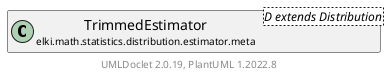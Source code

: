 @startuml
    remove .*\.(Instance|Par|Parameterizer|Factory)$
    set namespaceSeparator none
    hide empty fields
    hide empty methods

    class "<size:14>TrimmedEstimator.Par\n<size:10>elki.math.statistics.distribution.estimator.meta" as elki.math.statistics.distribution.estimator.meta.TrimmedEstimator.Par<D extends Distribution> {
        {static} +INNER_ID: OptionID
        {static} +TRIM_ID: OptionID
        -inner: DistributionEstimator<D extends Distribution>
        -trim: double
        +configure(Parameterization): void
        +make(): TrimmedEstimator<D extends Distribution>
    }

    interface "<size:14>Parameterizer\n<size:10>elki.utilities.optionhandling" as elki.utilities.optionhandling.Parameterizer [[../../../../../utilities/optionhandling/Parameterizer.html]] {
        {abstract} +make(): Object
    }
    class "<size:14>TrimmedEstimator\n<size:10>elki.math.statistics.distribution.estimator.meta" as elki.math.statistics.distribution.estimator.meta.TrimmedEstimator<D extends Distribution> [[TrimmedEstimator.html]]

    elki.utilities.optionhandling.Parameterizer <|.. elki.math.statistics.distribution.estimator.meta.TrimmedEstimator.Par
    elki.math.statistics.distribution.estimator.meta.TrimmedEstimator +-- elki.math.statistics.distribution.estimator.meta.TrimmedEstimator.Par

    center footer UMLDoclet 2.0.19, PlantUML 1.2022.8
@enduml

